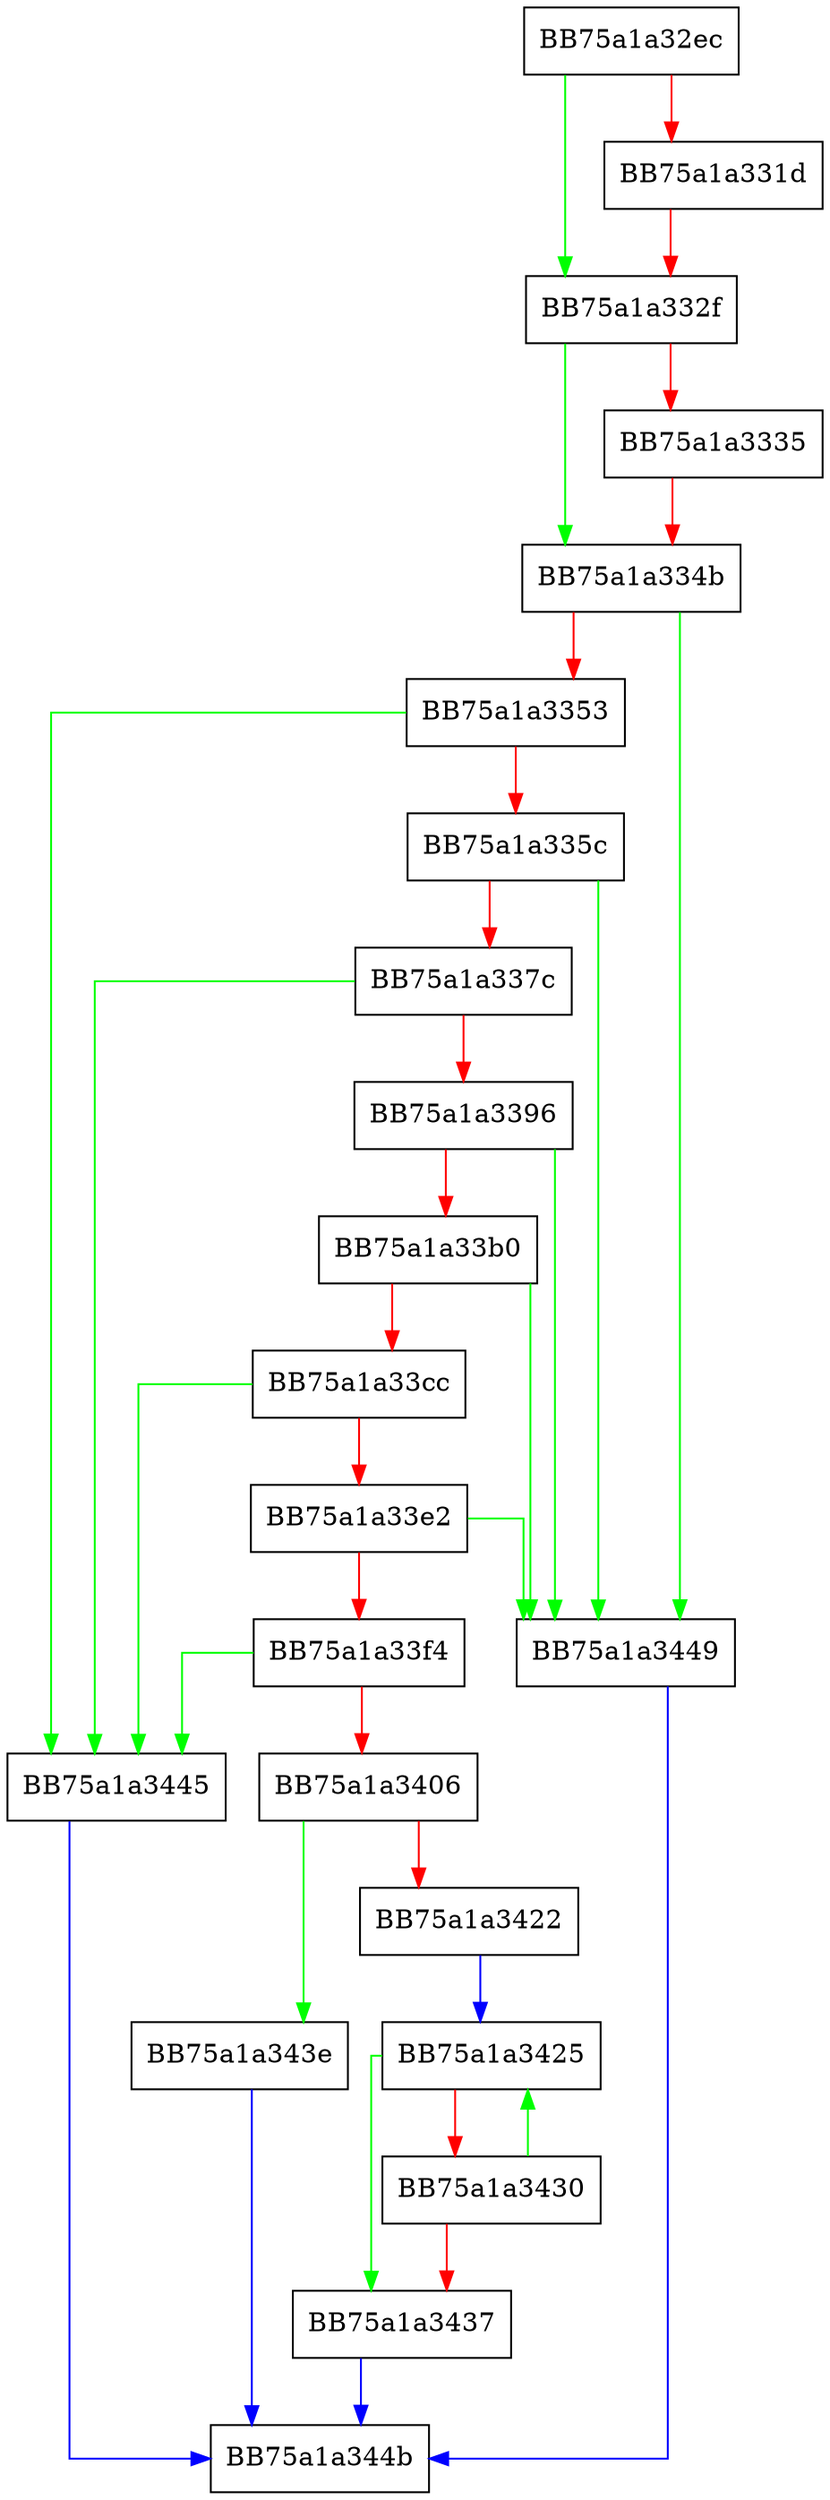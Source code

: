 digraph IsBetterMatch {
  node [shape="box"];
  graph [splines=ortho];
  BB75a1a32ec -> BB75a1a332f [color="green"];
  BB75a1a32ec -> BB75a1a331d [color="red"];
  BB75a1a331d -> BB75a1a332f [color="red"];
  BB75a1a332f -> BB75a1a334b [color="green"];
  BB75a1a332f -> BB75a1a3335 [color="red"];
  BB75a1a3335 -> BB75a1a334b [color="red"];
  BB75a1a334b -> BB75a1a3449 [color="green"];
  BB75a1a334b -> BB75a1a3353 [color="red"];
  BB75a1a3353 -> BB75a1a3445 [color="green"];
  BB75a1a3353 -> BB75a1a335c [color="red"];
  BB75a1a335c -> BB75a1a3449 [color="green"];
  BB75a1a335c -> BB75a1a337c [color="red"];
  BB75a1a337c -> BB75a1a3445 [color="green"];
  BB75a1a337c -> BB75a1a3396 [color="red"];
  BB75a1a3396 -> BB75a1a3449 [color="green"];
  BB75a1a3396 -> BB75a1a33b0 [color="red"];
  BB75a1a33b0 -> BB75a1a3449 [color="green"];
  BB75a1a33b0 -> BB75a1a33cc [color="red"];
  BB75a1a33cc -> BB75a1a3445 [color="green"];
  BB75a1a33cc -> BB75a1a33e2 [color="red"];
  BB75a1a33e2 -> BB75a1a3449 [color="green"];
  BB75a1a33e2 -> BB75a1a33f4 [color="red"];
  BB75a1a33f4 -> BB75a1a3445 [color="green"];
  BB75a1a33f4 -> BB75a1a3406 [color="red"];
  BB75a1a3406 -> BB75a1a343e [color="green"];
  BB75a1a3406 -> BB75a1a3422 [color="red"];
  BB75a1a3422 -> BB75a1a3425 [color="blue"];
  BB75a1a3425 -> BB75a1a3437 [color="green"];
  BB75a1a3425 -> BB75a1a3430 [color="red"];
  BB75a1a3430 -> BB75a1a3425 [color="green"];
  BB75a1a3430 -> BB75a1a3437 [color="red"];
  BB75a1a3437 -> BB75a1a344b [color="blue"];
  BB75a1a343e -> BB75a1a344b [color="blue"];
  BB75a1a3445 -> BB75a1a344b [color="blue"];
  BB75a1a3449 -> BB75a1a344b [color="blue"];
}